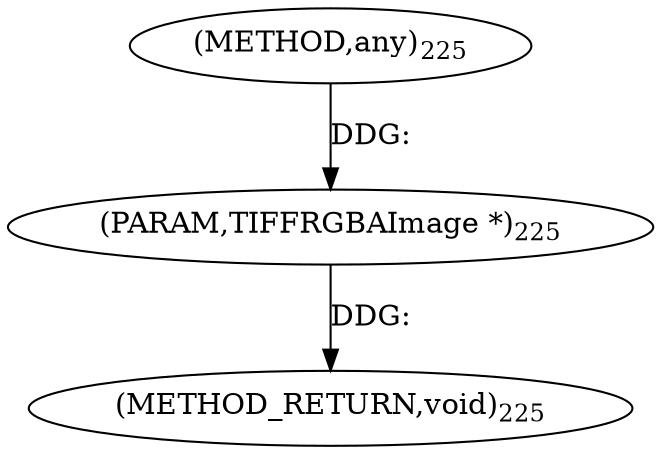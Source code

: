 digraph "any" {  
"8261" [label = <(METHOD,any)<SUB>225</SUB>> ]
"8263" [label = <(METHOD_RETURN,void)<SUB>225</SUB>> ]
"8262" [label = <(PARAM,TIFFRGBAImage *)<SUB>225</SUB>> ]
  "8262" -> "8263"  [ label = "DDG: "] 
  "8261" -> "8262"  [ label = "DDG: "] 
}
